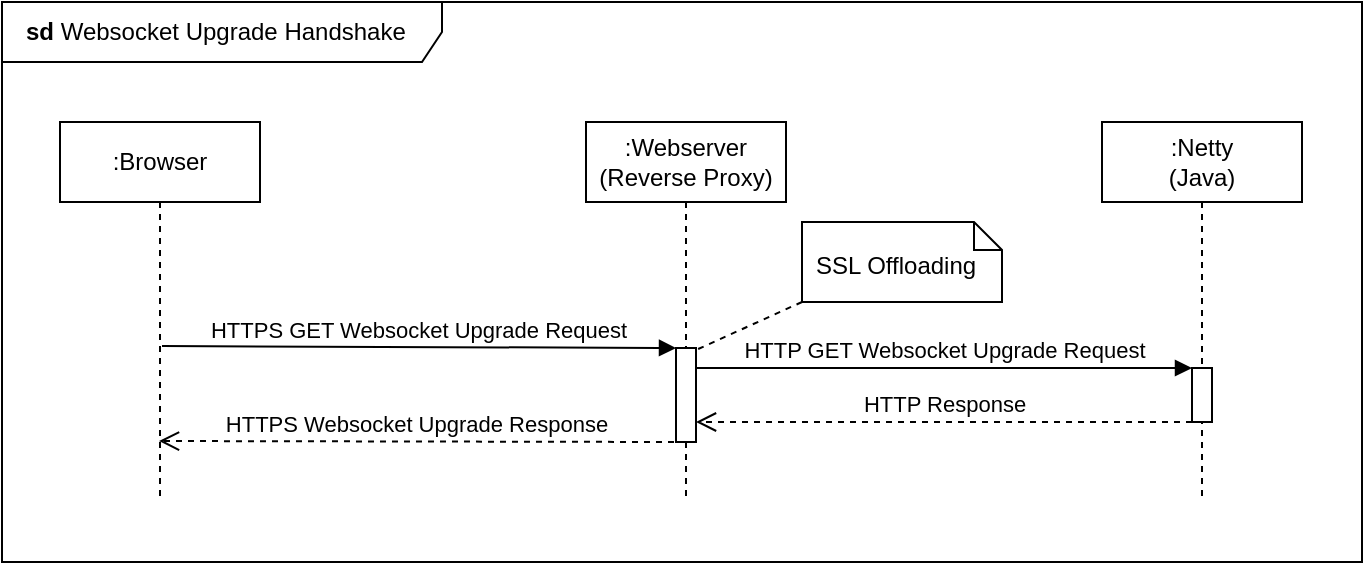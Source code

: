 <mxfile version="12.9.7" type="device"><diagram id="CycaQ2bSdJGMBbFOh0CP" name="Page-1"><mxGraphModel dx="1163" dy="624" grid="1" gridSize="10" guides="1" tooltips="1" connect="1" arrows="1" fold="1" page="1" pageScale="1" pageWidth="827" pageHeight="1169" math="0" shadow="0"><root><mxCell id="0"/><mxCell id="1" parent="0"/><mxCell id="PeSwvq1QN-oXdIZfU7Ge-1" value="&lt;b&gt;sd&lt;/b&gt; Websocket Upgrade Handshake" style="shape=umlFrame;whiteSpace=wrap;html=1;width=220;height=30;align=left;spacingLeft=10;" vertex="1" parent="1"><mxGeometry x="40" y="40" width="680" height="280" as="geometry"/></mxCell><mxCell id="PeSwvq1QN-oXdIZfU7Ge-2" value=":Browser" style="shape=umlLifeline;perimeter=lifelinePerimeter;whiteSpace=wrap;html=1;container=1;collapsible=0;recursiveResize=0;outlineConnect=0;" vertex="1" parent="1"><mxGeometry x="69" y="100" width="100" height="190" as="geometry"/></mxCell><mxCell id="PeSwvq1QN-oXdIZfU7Ge-3" value=":Webserver (Reverse Proxy)" style="shape=umlLifeline;perimeter=lifelinePerimeter;whiteSpace=wrap;html=1;container=1;collapsible=0;recursiveResize=0;outlineConnect=0;" vertex="1" parent="1"><mxGeometry x="332" y="100" width="100" height="190" as="geometry"/></mxCell><mxCell id="PeSwvq1QN-oXdIZfU7Ge-11" value="" style="html=1;points=[];perimeter=orthogonalPerimeter;" vertex="1" parent="PeSwvq1QN-oXdIZfU7Ge-3"><mxGeometry x="45" y="113" width="10" height="47" as="geometry"/></mxCell><mxCell id="PeSwvq1QN-oXdIZfU7Ge-5" value=":Netty&lt;br&gt;(Java)" style="shape=umlLifeline;perimeter=lifelinePerimeter;whiteSpace=wrap;html=1;container=1;collapsible=0;recursiveResize=0;outlineConnect=0;" vertex="1" parent="1"><mxGeometry x="590" y="100" width="100" height="190" as="geometry"/></mxCell><mxCell id="PeSwvq1QN-oXdIZfU7Ge-6" value="" style="html=1;points=[];perimeter=orthogonalPerimeter;" vertex="1" parent="PeSwvq1QN-oXdIZfU7Ge-5"><mxGeometry x="45" y="123" width="10" height="27" as="geometry"/></mxCell><mxCell id="PeSwvq1QN-oXdIZfU7Ge-7" value="HTTP Response" style="html=1;verticalAlign=bottom;endArrow=open;dashed=1;endSize=8;exitX=0;exitY=1.037;exitDx=0;exitDy=0;exitPerimeter=0;" edge="1" parent="1"><mxGeometry relative="1" as="geometry"><mxPoint x="387" y="249.999" as="targetPoint"/><mxPoint x="635" y="249.999" as="sourcePoint"/></mxGeometry></mxCell><mxCell id="PeSwvq1QN-oXdIZfU7Ge-8" value="HTTP GET Websocket Upgrade Request" style="html=1;verticalAlign=bottom;endArrow=block;entryX=0;entryY=0;" edge="1" parent="1" target="PeSwvq1QN-oXdIZfU7Ge-6"><mxGeometry relative="1" as="geometry"><mxPoint x="387" y="223" as="sourcePoint"/></mxGeometry></mxCell><mxCell id="PeSwvq1QN-oXdIZfU7Ge-9" value="&lt;br&gt;SSL Offloading" style="shape=note;whiteSpace=wrap;html=1;size=14;verticalAlign=top;align=left;spacingTop=-6;spacingLeft=5;" vertex="1" parent="1"><mxGeometry x="440" y="150" width="100" height="40" as="geometry"/></mxCell><mxCell id="PeSwvq1QN-oXdIZfU7Ge-10" value="" style="html=1;verticalAlign=bottom;endArrow=none;dashed=1;endSize=8;entryX=1;entryY=0.1;entryDx=0;entryDy=0;entryPerimeter=0;exitX=0;exitY=1;exitDx=0;exitDy=0;exitPerimeter=0;endFill=0;" edge="1" parent="1" source="PeSwvq1QN-oXdIZfU7Ge-9"><mxGeometry relative="1" as="geometry"><mxPoint x="660" y="180" as="sourcePoint"/><mxPoint x="387" y="214" as="targetPoint"/></mxGeometry></mxCell><mxCell id="PeSwvq1QN-oXdIZfU7Ge-12" value="HTTPS GET Websocket Upgrade Request" style="html=1;verticalAlign=bottom;startArrow=none;endArrow=block;startSize=8;exitX=0.51;exitY=0.272;exitDx=0;exitDy=0;exitPerimeter=0;startFill=0;" edge="1" parent="1" target="PeSwvq1QN-oXdIZfU7Ge-11"><mxGeometry relative="1" as="geometry"><mxPoint x="120" y="212.04" as="sourcePoint"/></mxGeometry></mxCell><mxCell id="PeSwvq1QN-oXdIZfU7Ge-13" value="HTTPS Websocket Upgrade Response" style="html=1;verticalAlign=bottom;endArrow=open;dashed=1;endSize=8;exitX=-0.1;exitY=1;exitDx=0;exitDy=0;exitPerimeter=0;" edge="1" parent="1" source="PeSwvq1QN-oXdIZfU7Ge-11"><mxGeometry relative="1" as="geometry"><mxPoint x="118.5" y="259.5" as="targetPoint"/><mxPoint x="355" y="259.5" as="sourcePoint"/></mxGeometry></mxCell></root></mxGraphModel></diagram></mxfile>